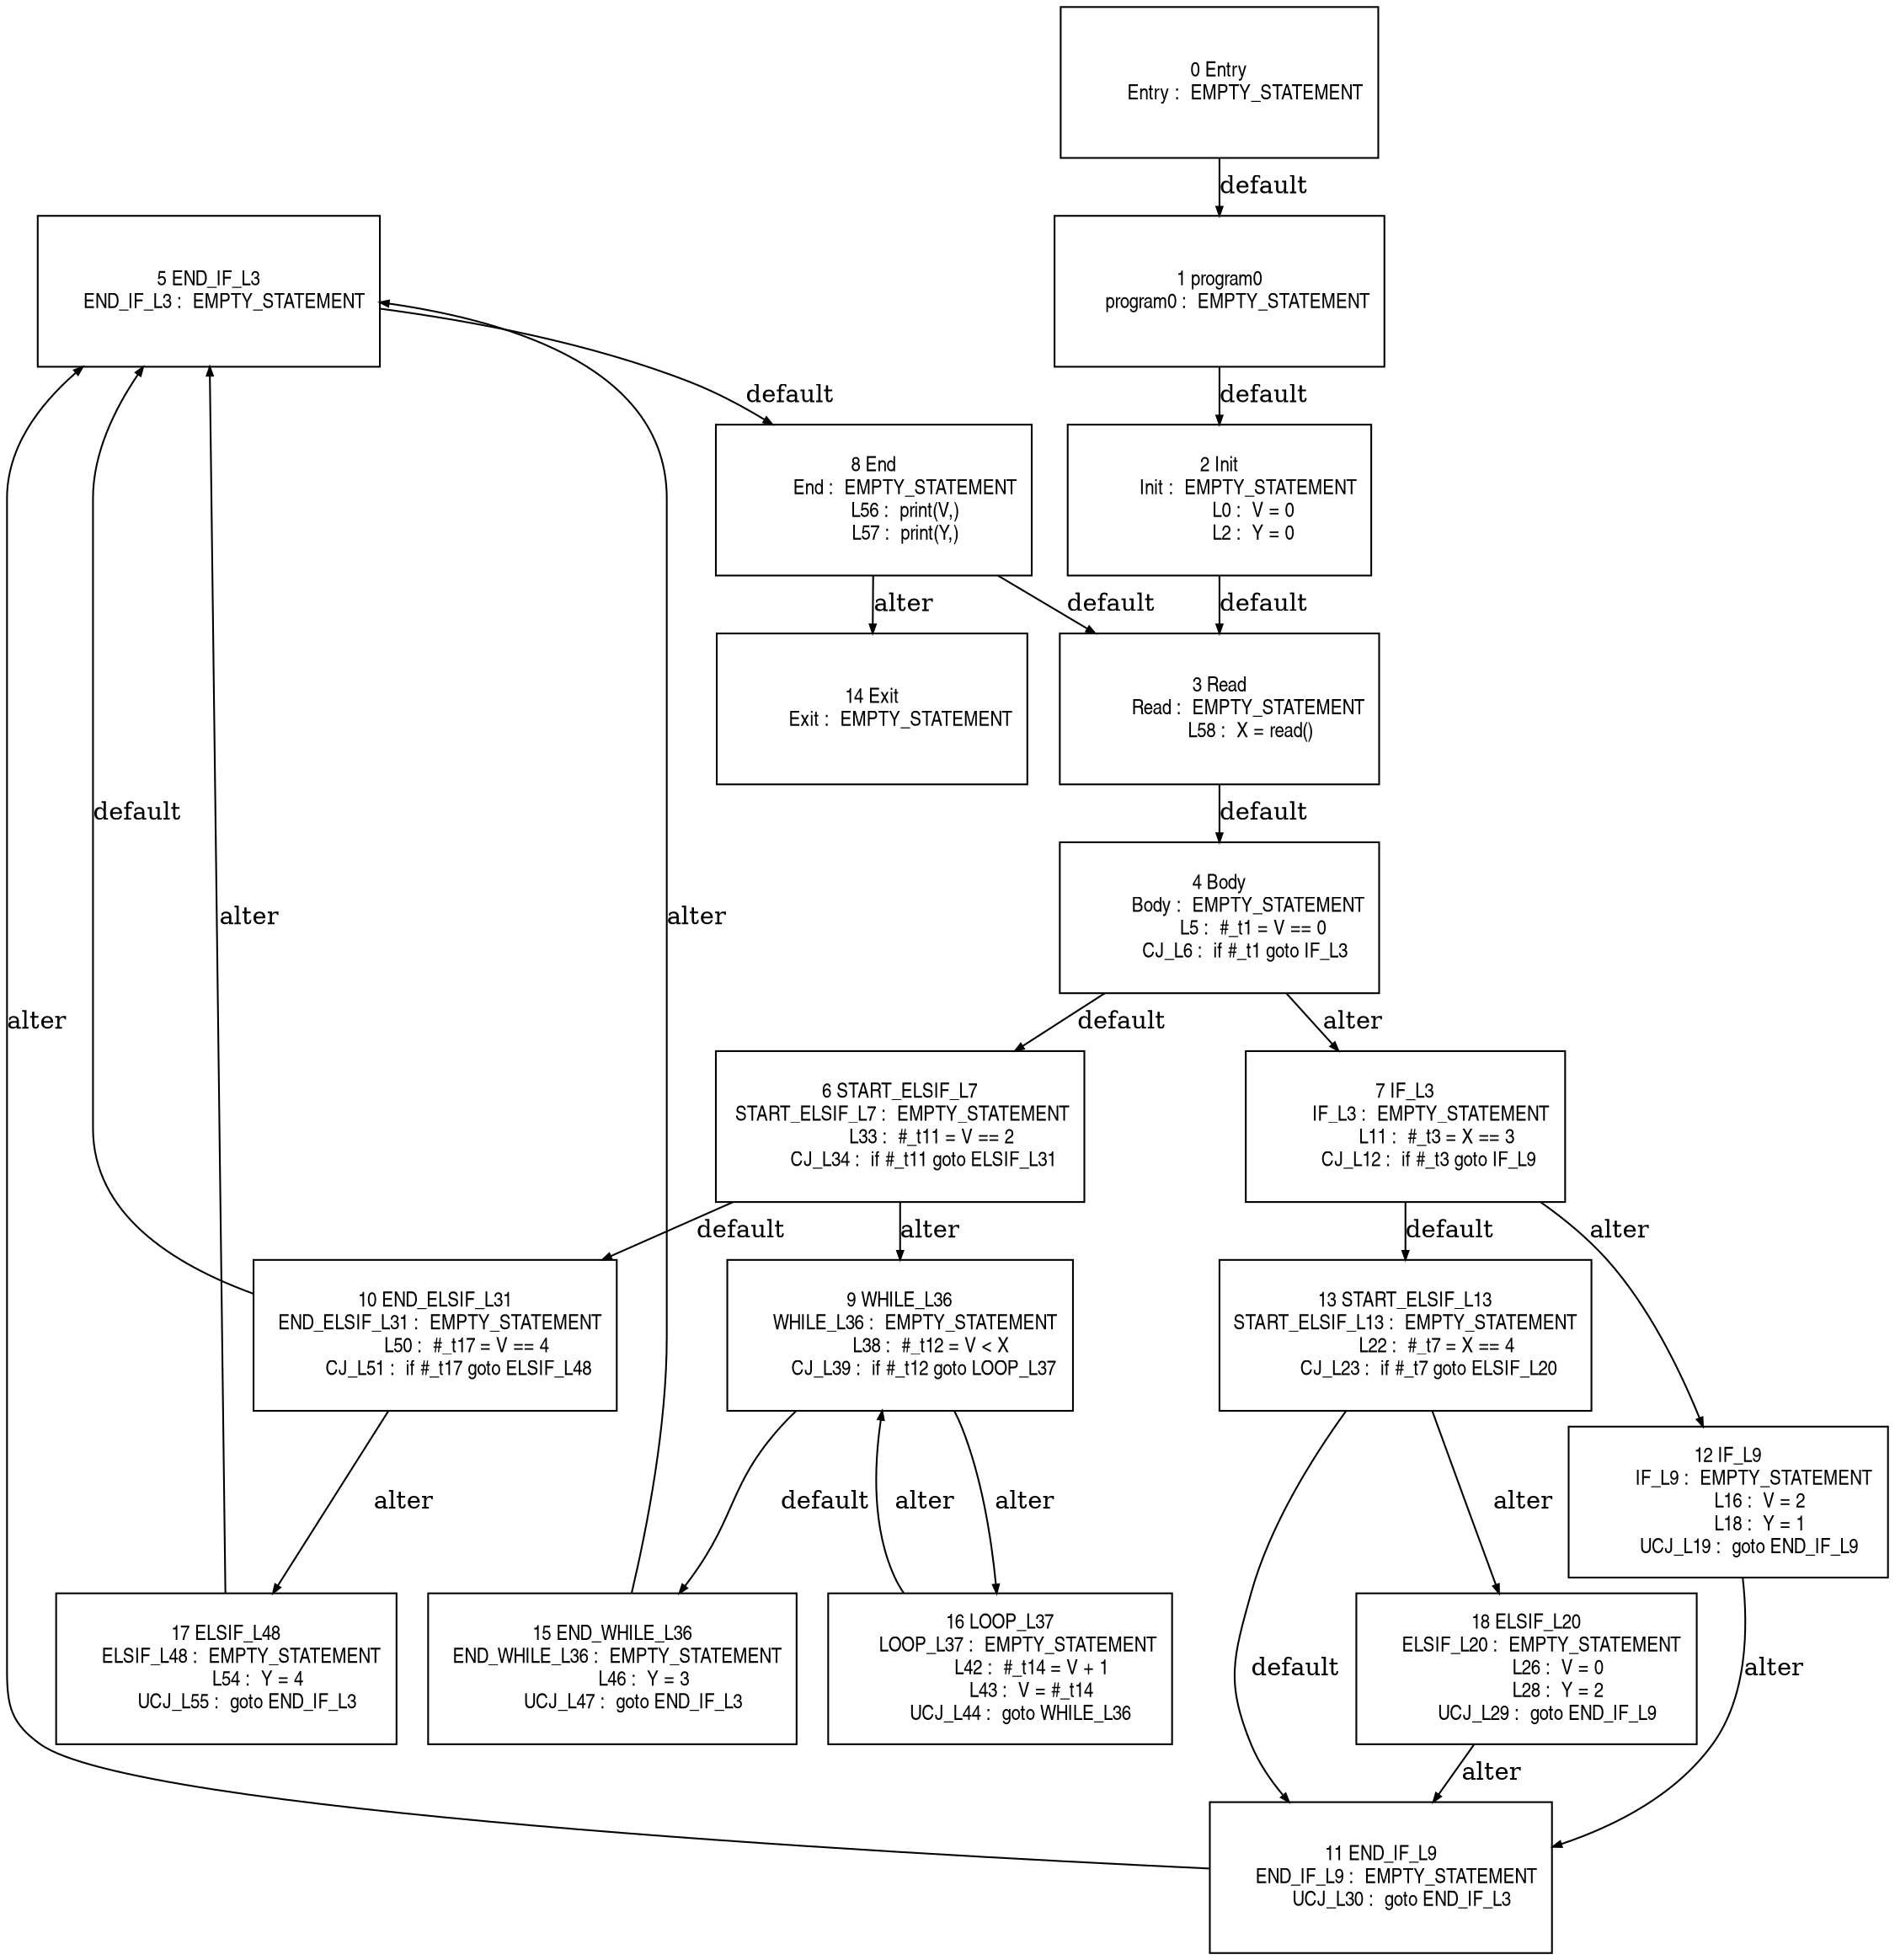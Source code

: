 digraph G {
  ranksep=.25;
  edge [arrowsize=.5]
  node [shape=rectangle, fontname="ArialNarrow",
        fontsize=12,  height=1.2];
  "5 END_IF_L3
      END_IF_L3 :  EMPTY_STATEMENT
"; "11 END_IF_L9
      END_IF_L9 :  EMPTY_STATEMENT
        UCJ_L30 :  goto END_IF_L3
"; "18 ELSIF_L20
      ELSIF_L20 :  EMPTY_STATEMENT
            L26 :  V = 0
            L28 :  Y = 2
        UCJ_L29 :  goto END_IF_L9
"; "6 START_ELSIF_L7
 START_ELSIF_L7 :  EMPTY_STATEMENT
            L33 :  #_t11 = V == 2
         CJ_L34 :  if #_t11 goto ELSIF_L31
"; "9 WHILE_L36
      WHILE_L36 :  EMPTY_STATEMENT
            L38 :  #_t12 = V < X
         CJ_L39 :  if #_t12 goto LOOP_L37
"; "3 Read
           Read :  EMPTY_STATEMENT
            L58 :  X = read()
"; "10 END_ELSIF_L31
  END_ELSIF_L31 :  EMPTY_STATEMENT
            L50 :  #_t17 = V == 4
         CJ_L51 :  if #_t17 goto ELSIF_L48
"; "2 Init
           Init :  EMPTY_STATEMENT
             L0 :  V = 0
             L2 :  Y = 0
"; "16 LOOP_L37
       LOOP_L37 :  EMPTY_STATEMENT
            L42 :  #_t14 = V + 1
            L43 :  V = #_t14
        UCJ_L44 :  goto WHILE_L36
"; "4 Body
           Body :  EMPTY_STATEMENT
             L5 :  #_t1 = V == 0
          CJ_L6 :  if #_t1 goto IF_L3
"; "0 Entry
          Entry :  EMPTY_STATEMENT
"; "8 End
            End :  EMPTY_STATEMENT
            L56 :  print(V,)
            L57 :  print(Y,)
"; "14 Exit
           Exit :  EMPTY_STATEMENT
"; "1 program0
       program0 :  EMPTY_STATEMENT
"; "7 IF_L3
          IF_L3 :  EMPTY_STATEMENT
            L11 :  #_t3 = X == 3
         CJ_L12 :  if #_t3 goto IF_L9
"; "13 START_ELSIF_L13
START_ELSIF_L13 :  EMPTY_STATEMENT
            L22 :  #_t7 = X == 4
         CJ_L23 :  if #_t7 goto ELSIF_L20
"; "12 IF_L9
          IF_L9 :  EMPTY_STATEMENT
            L16 :  V = 2
            L18 :  Y = 1
        UCJ_L19 :  goto END_IF_L9
"; "17 ELSIF_L48
      ELSIF_L48 :  EMPTY_STATEMENT
            L54 :  Y = 4
        UCJ_L55 :  goto END_IF_L3
"; "15 END_WHILE_L36
  END_WHILE_L36 :  EMPTY_STATEMENT
            L46 :  Y = 3
        UCJ_L47 :  goto END_IF_L3
"; 
  "1 program0
       program0 :  EMPTY_STATEMENT
" -> "2 Init
           Init :  EMPTY_STATEMENT
             L0 :  V = 0
             L2 :  Y = 0
"  [label="default"];
  "2 Init
           Init :  EMPTY_STATEMENT
             L0 :  V = 0
             L2 :  Y = 0
" -> "3 Read
           Read :  EMPTY_STATEMENT
            L58 :  X = read()
"  [label="default"];
  "4 Body
           Body :  EMPTY_STATEMENT
             L5 :  #_t1 = V == 0
          CJ_L6 :  if #_t1 goto IF_L3
" -> "6 START_ELSIF_L7
 START_ELSIF_L7 :  EMPTY_STATEMENT
            L33 :  #_t11 = V == 2
         CJ_L34 :  if #_t11 goto ELSIF_L31
"  [label="default"];
  "4 Body
           Body :  EMPTY_STATEMENT
             L5 :  #_t1 = V == 0
          CJ_L6 :  if #_t1 goto IF_L3
" -> "7 IF_L3
          IF_L3 :  EMPTY_STATEMENT
            L11 :  #_t3 = X == 3
         CJ_L12 :  if #_t3 goto IF_L9
"  [label="alter"];
  "7 IF_L3
          IF_L3 :  EMPTY_STATEMENT
            L11 :  #_t3 = X == 3
         CJ_L12 :  if #_t3 goto IF_L9
" -> "13 START_ELSIF_L13
START_ELSIF_L13 :  EMPTY_STATEMENT
            L22 :  #_t7 = X == 4
         CJ_L23 :  if #_t7 goto ELSIF_L20
"  [label="default"];
  "7 IF_L3
          IF_L3 :  EMPTY_STATEMENT
            L11 :  #_t3 = X == 3
         CJ_L12 :  if #_t3 goto IF_L9
" -> "12 IF_L9
          IF_L9 :  EMPTY_STATEMENT
            L16 :  V = 2
            L18 :  Y = 1
        UCJ_L19 :  goto END_IF_L9
"  [label="alter"];
  "12 IF_L9
          IF_L9 :  EMPTY_STATEMENT
            L16 :  V = 2
            L18 :  Y = 1
        UCJ_L19 :  goto END_IF_L9
" -> "11 END_IF_L9
      END_IF_L9 :  EMPTY_STATEMENT
        UCJ_L30 :  goto END_IF_L3
"  [label="alter"];
  "13 START_ELSIF_L13
START_ELSIF_L13 :  EMPTY_STATEMENT
            L22 :  #_t7 = X == 4
         CJ_L23 :  if #_t7 goto ELSIF_L20
" -> "11 END_IF_L9
      END_IF_L9 :  EMPTY_STATEMENT
        UCJ_L30 :  goto END_IF_L3
"  [label="default"];
  "13 START_ELSIF_L13
START_ELSIF_L13 :  EMPTY_STATEMENT
            L22 :  #_t7 = X == 4
         CJ_L23 :  if #_t7 goto ELSIF_L20
" -> "18 ELSIF_L20
      ELSIF_L20 :  EMPTY_STATEMENT
            L26 :  V = 0
            L28 :  Y = 2
        UCJ_L29 :  goto END_IF_L9
"  [label="alter"];
  "18 ELSIF_L20
      ELSIF_L20 :  EMPTY_STATEMENT
            L26 :  V = 0
            L28 :  Y = 2
        UCJ_L29 :  goto END_IF_L9
" -> "11 END_IF_L9
      END_IF_L9 :  EMPTY_STATEMENT
        UCJ_L30 :  goto END_IF_L3
"  [label="alter"];
  "11 END_IF_L9
      END_IF_L9 :  EMPTY_STATEMENT
        UCJ_L30 :  goto END_IF_L3
" -> "5 END_IF_L3
      END_IF_L3 :  EMPTY_STATEMENT
"  [label="alter"];
  "6 START_ELSIF_L7
 START_ELSIF_L7 :  EMPTY_STATEMENT
            L33 :  #_t11 = V == 2
         CJ_L34 :  if #_t11 goto ELSIF_L31
" -> "10 END_ELSIF_L31
  END_ELSIF_L31 :  EMPTY_STATEMENT
            L50 :  #_t17 = V == 4
         CJ_L51 :  if #_t17 goto ELSIF_L48
"  [label="default"];
  "6 START_ELSIF_L7
 START_ELSIF_L7 :  EMPTY_STATEMENT
            L33 :  #_t11 = V == 2
         CJ_L34 :  if #_t11 goto ELSIF_L31
" -> "9 WHILE_L36
      WHILE_L36 :  EMPTY_STATEMENT
            L38 :  #_t12 = V < X
         CJ_L39 :  if #_t12 goto LOOP_L37
"  [label="alter"];
  "9 WHILE_L36
      WHILE_L36 :  EMPTY_STATEMENT
            L38 :  #_t12 = V < X
         CJ_L39 :  if #_t12 goto LOOP_L37
" -> "15 END_WHILE_L36
  END_WHILE_L36 :  EMPTY_STATEMENT
            L46 :  Y = 3
        UCJ_L47 :  goto END_IF_L3
"  [label="default"];
  "9 WHILE_L36
      WHILE_L36 :  EMPTY_STATEMENT
            L38 :  #_t12 = V < X
         CJ_L39 :  if #_t12 goto LOOP_L37
" -> "16 LOOP_L37
       LOOP_L37 :  EMPTY_STATEMENT
            L42 :  #_t14 = V + 1
            L43 :  V = #_t14
        UCJ_L44 :  goto WHILE_L36
"  [label="alter"];
  "16 LOOP_L37
       LOOP_L37 :  EMPTY_STATEMENT
            L42 :  #_t14 = V + 1
            L43 :  V = #_t14
        UCJ_L44 :  goto WHILE_L36
" -> "9 WHILE_L36
      WHILE_L36 :  EMPTY_STATEMENT
            L38 :  #_t12 = V < X
         CJ_L39 :  if #_t12 goto LOOP_L37
"  [label="alter"];
  "15 END_WHILE_L36
  END_WHILE_L36 :  EMPTY_STATEMENT
            L46 :  Y = 3
        UCJ_L47 :  goto END_IF_L3
" -> "5 END_IF_L3
      END_IF_L3 :  EMPTY_STATEMENT
"  [label="alter"];
  "10 END_ELSIF_L31
  END_ELSIF_L31 :  EMPTY_STATEMENT
            L50 :  #_t17 = V == 4
         CJ_L51 :  if #_t17 goto ELSIF_L48
" -> "5 END_IF_L3
      END_IF_L3 :  EMPTY_STATEMENT
"  [label="default"];
  "10 END_ELSIF_L31
  END_ELSIF_L31 :  EMPTY_STATEMENT
            L50 :  #_t17 = V == 4
         CJ_L51 :  if #_t17 goto ELSIF_L48
" -> "17 ELSIF_L48
      ELSIF_L48 :  EMPTY_STATEMENT
            L54 :  Y = 4
        UCJ_L55 :  goto END_IF_L3
"  [label="alter"];
  "17 ELSIF_L48
      ELSIF_L48 :  EMPTY_STATEMENT
            L54 :  Y = 4
        UCJ_L55 :  goto END_IF_L3
" -> "5 END_IF_L3
      END_IF_L3 :  EMPTY_STATEMENT
"  [label="alter"];
  "5 END_IF_L3
      END_IF_L3 :  EMPTY_STATEMENT
" -> "8 End
            End :  EMPTY_STATEMENT
            L56 :  print(V,)
            L57 :  print(Y,)
"  [label="default"];
  "0 Entry
          Entry :  EMPTY_STATEMENT
" -> "1 program0
       program0 :  EMPTY_STATEMENT
"  [label="default"];
  "8 End
            End :  EMPTY_STATEMENT
            L56 :  print(V,)
            L57 :  print(Y,)
" -> "3 Read
           Read :  EMPTY_STATEMENT
            L58 :  X = read()
"  [label="default"];
  "8 End
            End :  EMPTY_STATEMENT
            L56 :  print(V,)
            L57 :  print(Y,)
" -> "14 Exit
           Exit :  EMPTY_STATEMENT
"  [label="alter"];
  "3 Read
           Read :  EMPTY_STATEMENT
            L58 :  X = read()
" -> "4 Body
           Body :  EMPTY_STATEMENT
             L5 :  #_t1 = V == 0
          CJ_L6 :  if #_t1 goto IF_L3
"  [label="default"];
}
